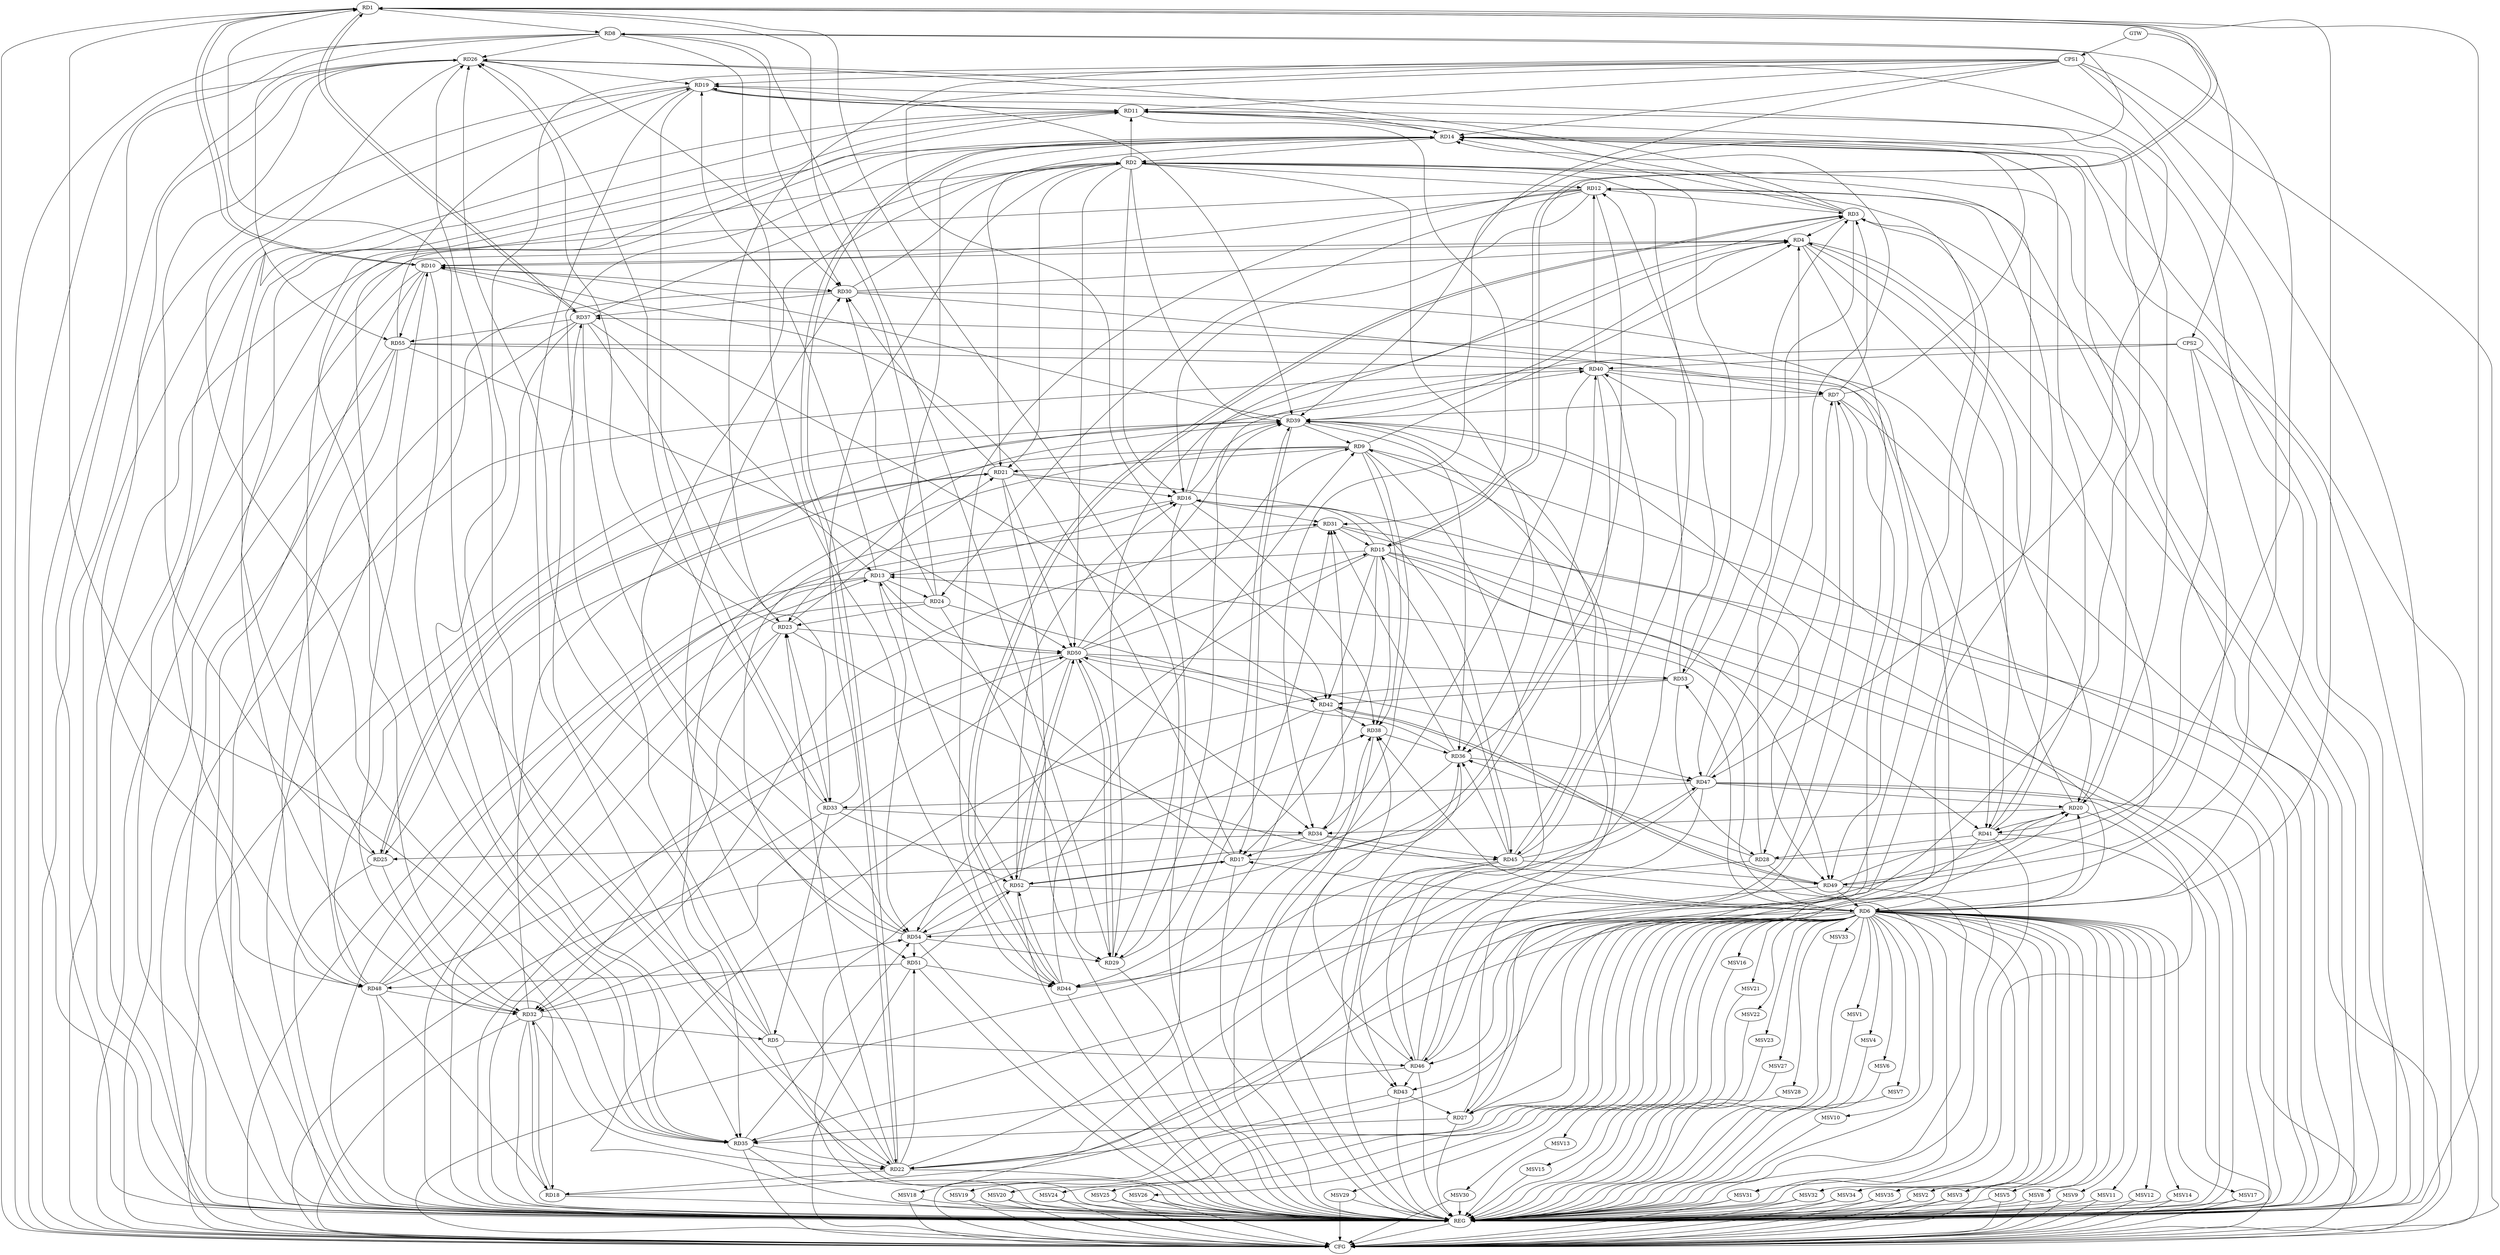 strict digraph G {
  RD1 [ label="RD1" ];
  RD2 [ label="RD2" ];
  RD3 [ label="RD3" ];
  RD4 [ label="RD4" ];
  RD5 [ label="RD5" ];
  RD6 [ label="RD6" ];
  RD7 [ label="RD7" ];
  RD8 [ label="RD8" ];
  RD9 [ label="RD9" ];
  RD10 [ label="RD10" ];
  RD11 [ label="RD11" ];
  RD12 [ label="RD12" ];
  RD13 [ label="RD13" ];
  RD14 [ label="RD14" ];
  RD15 [ label="RD15" ];
  RD16 [ label="RD16" ];
  RD17 [ label="RD17" ];
  RD18 [ label="RD18" ];
  RD19 [ label="RD19" ];
  RD20 [ label="RD20" ];
  RD21 [ label="RD21" ];
  RD22 [ label="RD22" ];
  RD23 [ label="RD23" ];
  RD24 [ label="RD24" ];
  RD25 [ label="RD25" ];
  RD26 [ label="RD26" ];
  RD27 [ label="RD27" ];
  RD28 [ label="RD28" ];
  RD29 [ label="RD29" ];
  RD30 [ label="RD30" ];
  RD31 [ label="RD31" ];
  RD32 [ label="RD32" ];
  RD33 [ label="RD33" ];
  RD34 [ label="RD34" ];
  RD35 [ label="RD35" ];
  RD36 [ label="RD36" ];
  RD37 [ label="RD37" ];
  RD38 [ label="RD38" ];
  RD39 [ label="RD39" ];
  RD40 [ label="RD40" ];
  RD41 [ label="RD41" ];
  RD42 [ label="RD42" ];
  RD43 [ label="RD43" ];
  RD44 [ label="RD44" ];
  RD45 [ label="RD45" ];
  RD46 [ label="RD46" ];
  RD47 [ label="RD47" ];
  RD48 [ label="RD48" ];
  RD49 [ label="RD49" ];
  RD50 [ label="RD50" ];
  RD51 [ label="RD51" ];
  RD52 [ label="RD52" ];
  RD53 [ label="RD53" ];
  RD54 [ label="RD54" ];
  RD55 [ label="RD55" ];
  CPS1 [ label="CPS1" ];
  CPS2 [ label="CPS2" ];
  GTW [ label="GTW" ];
  REG [ label="REG" ];
  CFG [ label="CFG" ];
  MSV1 [ label="MSV1" ];
  MSV2 [ label="MSV2" ];
  MSV3 [ label="MSV3" ];
  MSV4 [ label="MSV4" ];
  MSV5 [ label="MSV5" ];
  MSV6 [ label="MSV6" ];
  MSV7 [ label="MSV7" ];
  MSV8 [ label="MSV8" ];
  MSV9 [ label="MSV9" ];
  MSV10 [ label="MSV10" ];
  MSV11 [ label="MSV11" ];
  MSV12 [ label="MSV12" ];
  MSV13 [ label="MSV13" ];
  MSV14 [ label="MSV14" ];
  MSV15 [ label="MSV15" ];
  MSV16 [ label="MSV16" ];
  MSV17 [ label="MSV17" ];
  MSV18 [ label="MSV18" ];
  MSV19 [ label="MSV19" ];
  MSV20 [ label="MSV20" ];
  MSV21 [ label="MSV21" ];
  MSV22 [ label="MSV22" ];
  MSV23 [ label="MSV23" ];
  MSV24 [ label="MSV24" ];
  MSV25 [ label="MSV25" ];
  MSV26 [ label="MSV26" ];
  MSV27 [ label="MSV27" ];
  MSV28 [ label="MSV28" ];
  MSV29 [ label="MSV29" ];
  MSV30 [ label="MSV30" ];
  MSV31 [ label="MSV31" ];
  MSV32 [ label="MSV32" ];
  MSV33 [ label="MSV33" ];
  MSV34 [ label="MSV34" ];
  MSV35 [ label="MSV35" ];
  RD5 -> RD1;
  RD6 -> RD1;
  RD1 -> RD8;
  RD1 -> RD10;
  RD10 -> RD1;
  RD1 -> RD15;
  RD15 -> RD1;
  RD24 -> RD1;
  RD1 -> RD29;
  RD35 -> RD1;
  RD1 -> RD37;
  RD37 -> RD1;
  RD2 -> RD11;
  RD2 -> RD12;
  RD14 -> RD2;
  RD2 -> RD16;
  RD2 -> RD21;
  RD27 -> RD2;
  RD30 -> RD2;
  RD33 -> RD2;
  RD2 -> RD36;
  RD37 -> RD2;
  RD2 -> RD39;
  RD45 -> RD2;
  RD2 -> RD49;
  RD2 -> RD50;
  RD2 -> RD53;
  RD54 -> RD2;
  RD3 -> RD4;
  RD7 -> RD3;
  RD3 -> RD11;
  RD12 -> RD3;
  RD3 -> RD14;
  RD16 -> RD3;
  RD3 -> RD26;
  RD27 -> RD3;
  RD3 -> RD44;
  RD44 -> RD3;
  RD3 -> RD47;
  RD53 -> RD3;
  RD9 -> RD4;
  RD4 -> RD10;
  RD4 -> RD20;
  RD28 -> RD4;
  RD29 -> RD4;
  RD30 -> RD4;
  RD4 -> RD39;
  RD4 -> RD41;
  RD4 -> RD46;
  RD48 -> RD4;
  RD49 -> RD4;
  RD5 -> RD14;
  RD32 -> RD5;
  RD33 -> RD5;
  RD5 -> RD37;
  RD5 -> RD46;
  RD6 -> RD13;
  RD6 -> RD17;
  RD6 -> RD19;
  RD6 -> RD20;
  RD30 -> RD6;
  RD6 -> RD38;
  RD6 -> RD39;
  RD49 -> RD6;
  RD52 -> RD6;
  RD6 -> RD53;
  RD6 -> RD54;
  RD7 -> RD14;
  RD7 -> RD27;
  RD7 -> RD28;
  RD30 -> RD7;
  RD7 -> RD39;
  RD40 -> RD7;
  RD46 -> RD7;
  RD47 -> RD7;
  RD8 -> RD26;
  RD28 -> RD8;
  RD8 -> RD29;
  RD8 -> RD30;
  RD8 -> RD34;
  RD8 -> RD44;
  RD8 -> RD55;
  RD9 -> RD21;
  RD9 -> RD25;
  RD27 -> RD9;
  RD9 -> RD34;
  RD9 -> RD35;
  RD9 -> RD38;
  RD39 -> RD9;
  RD44 -> RD9;
  RD9 -> RD46;
  RD50 -> RD9;
  RD12 -> RD10;
  RD17 -> RD10;
  RD10 -> RD30;
  RD32 -> RD10;
  RD10 -> RD35;
  RD39 -> RD10;
  RD10 -> RD42;
  RD10 -> RD55;
  RD11 -> RD14;
  RD11 -> RD19;
  RD19 -> RD11;
  RD11 -> RD20;
  RD11 -> RD25;
  RD11 -> RD31;
  RD35 -> RD11;
  RD11 -> RD46;
  RD11 -> RD48;
  RD12 -> RD16;
  RD12 -> RD24;
  RD12 -> RD36;
  RD40 -> RD12;
  RD41 -> RD12;
  RD12 -> RD44;
  RD46 -> RD12;
  RD53 -> RD12;
  RD15 -> RD13;
  RD13 -> RD16;
  RD17 -> RD13;
  RD13 -> RD19;
  RD13 -> RD24;
  RD37 -> RD13;
  RD48 -> RD13;
  RD13 -> RD50;
  RD13 -> RD54;
  RD14 -> RD18;
  RD19 -> RD14;
  RD20 -> RD14;
  RD14 -> RD21;
  RD14 -> RD22;
  RD22 -> RD14;
  RD14 -> RD32;
  RD41 -> RD14;
  RD47 -> RD14;
  RD14 -> RD52;
  RD15 -> RD16;
  RD15 -> RD17;
  RD31 -> RD15;
  RD15 -> RD38;
  RD15 -> RD41;
  RD15 -> RD42;
  RD45 -> RD15;
  RD15 -> RD49;
  RD50 -> RD15;
  RD15 -> RD54;
  RD21 -> RD16;
  RD16 -> RD31;
  RD16 -> RD38;
  RD16 -> RD39;
  RD16 -> RD45;
  RD16 -> RD51;
  RD52 -> RD16;
  RD34 -> RD17;
  RD39 -> RD17;
  RD17 -> RD40;
  RD17 -> RD52;
  RD52 -> RD17;
  RD18 -> RD20;
  RD22 -> RD18;
  RD18 -> RD32;
  RD32 -> RD18;
  RD48 -> RD18;
  RD19 -> RD22;
  RD26 -> RD19;
  RD19 -> RD33;
  RD19 -> RD39;
  RD55 -> RD19;
  RD22 -> RD20;
  RD20 -> RD34;
  RD20 -> RD37;
  RD20 -> RD41;
  RD47 -> RD20;
  RD49 -> RD20;
  RD23 -> RD21;
  RD21 -> RD25;
  RD25 -> RD21;
  RD21 -> RD30;
  RD21 -> RD49;
  RD21 -> RD50;
  RD22 -> RD23;
  RD22 -> RD26;
  RD28 -> RD22;
  RD22 -> RD30;
  RD22 -> RD31;
  RD32 -> RD22;
  RD35 -> RD22;
  RD47 -> RD22;
  RD22 -> RD51;
  RD24 -> RD23;
  RD23 -> RD26;
  RD23 -> RD32;
  RD33 -> RD23;
  RD37 -> RD23;
  RD39 -> RD23;
  RD23 -> RD45;
  RD23 -> RD50;
  RD24 -> RD29;
  RD24 -> RD30;
  RD24 -> RD42;
  RD25 -> RD26;
  RD25 -> RD32;
  RD34 -> RD25;
  RD26 -> RD30;
  RD33 -> RD26;
  RD26 -> RD35;
  RD26 -> RD47;
  RD26 -> RD48;
  RD54 -> RD26;
  RD27 -> RD35;
  RD43 -> RD27;
  RD28 -> RD36;
  RD41 -> RD28;
  RD53 -> RD28;
  RD29 -> RD39;
  RD29 -> RD50;
  RD50 -> RD29;
  RD54 -> RD29;
  RD30 -> RD37;
  RD31 -> RD32;
  RD34 -> RD31;
  RD36 -> RD31;
  RD48 -> RD31;
  RD32 -> RD40;
  RD48 -> RD32;
  RD50 -> RD32;
  RD32 -> RD54;
  RD33 -> RD34;
  RD47 -> RD33;
  RD33 -> RD52;
  RD34 -> RD45;
  RD50 -> RD34;
  RD37 -> RD35;
  RD46 -> RD35;
  RD47 -> RD35;
  RD35 -> RD54;
  RD38 -> RD36;
  RD39 -> RD36;
  RD45 -> RD36;
  RD36 -> RD47;
  RD36 -> RD50;
  RD54 -> RD36;
  RD37 -> RD54;
  RD37 -> RD55;
  RD42 -> RD38;
  RD44 -> RD38;
  RD46 -> RD38;
  RD54 -> RD38;
  RD45 -> RD39;
  RD46 -> RD39;
  RD48 -> RD39;
  RD50 -> RD39;
  RD40 -> RD41;
  RD40 -> RD43;
  RD40 -> RD45;
  RD46 -> RD40;
  RD55 -> RD40;
  RD41 -> RD43;
  RD42 -> RD44;
  RD42 -> RD49;
  RD49 -> RD42;
  RD53 -> RD42;
  RD45 -> RD43;
  RD46 -> RD43;
  RD49 -> RD44;
  RD51 -> RD44;
  RD44 -> RD52;
  RD45 -> RD47;
  RD45 -> RD49;
  RD50 -> RD47;
  RD48 -> RD50;
  RD51 -> RD48;
  RD55 -> RD48;
  RD55 -> RD49;
  RD50 -> RD52;
  RD52 -> RD50;
  RD50 -> RD53;
  RD55 -> RD50;
  RD51 -> RD52;
  RD54 -> RD51;
  RD52 -> RD54;
  CPS1 -> RD19;
  CPS1 -> RD14;
  CPS1 -> RD35;
  CPS1 -> RD33;
  CPS1 -> RD42;
  CPS1 -> RD39;
  CPS1 -> RD11;
  CPS1 -> RD27;
  CPS2 -> RD41;
  CPS2 -> RD40;
  CPS2 -> RD29;
  GTW -> CPS1;
  GTW -> CPS2;
  RD1 -> REG;
  RD2 -> REG;
  RD3 -> REG;
  RD4 -> REG;
  RD5 -> REG;
  RD6 -> REG;
  RD7 -> REG;
  RD8 -> REG;
  RD9 -> REG;
  RD10 -> REG;
  RD11 -> REG;
  RD12 -> REG;
  RD13 -> REG;
  RD14 -> REG;
  RD15 -> REG;
  RD16 -> REG;
  RD17 -> REG;
  RD18 -> REG;
  RD19 -> REG;
  RD20 -> REG;
  RD21 -> REG;
  RD22 -> REG;
  RD23 -> REG;
  RD24 -> REG;
  RD25 -> REG;
  RD26 -> REG;
  RD27 -> REG;
  RD28 -> REG;
  RD29 -> REG;
  RD30 -> REG;
  RD31 -> REG;
  RD32 -> REG;
  RD33 -> REG;
  RD34 -> REG;
  RD35 -> REG;
  RD36 -> REG;
  RD37 -> REG;
  RD38 -> REG;
  RD39 -> REG;
  RD40 -> REG;
  RD41 -> REG;
  RD42 -> REG;
  RD43 -> REG;
  RD44 -> REG;
  RD45 -> REG;
  RD46 -> REG;
  RD47 -> REG;
  RD48 -> REG;
  RD49 -> REG;
  RD50 -> REG;
  RD51 -> REG;
  RD52 -> REG;
  RD53 -> REG;
  RD54 -> REG;
  RD55 -> REG;
  CPS1 -> REG;
  CPS2 -> REG;
  RD1 -> CFG;
  RD51 -> CFG;
  CPS2 -> CFG;
  RD47 -> CFG;
  RD32 -> CFG;
  RD35 -> CFG;
  RD39 -> CFG;
  RD40 -> CFG;
  RD31 -> CFG;
  RD12 -> CFG;
  RD6 -> CFG;
  RD13 -> CFG;
  RD36 -> CFG;
  RD8 -> CFG;
  RD55 -> CFG;
  RD45 -> CFG;
  RD14 -> CFG;
  CPS1 -> CFG;
  RD19 -> CFG;
  RD26 -> CFG;
  RD10 -> CFG;
  RD43 -> CFG;
  RD41 -> CFG;
  REG -> CFG;
  RD6 -> MSV1;
  MSV1 -> REG;
  RD6 -> MSV2;
  RD6 -> MSV3;
  RD6 -> MSV4;
  RD6 -> MSV5;
  MSV2 -> REG;
  MSV2 -> CFG;
  MSV3 -> REG;
  MSV3 -> CFG;
  MSV4 -> REG;
  MSV5 -> REG;
  MSV5 -> CFG;
  RD6 -> MSV6;
  RD6 -> MSV7;
  RD6 -> MSV8;
  MSV6 -> REG;
  MSV7 -> REG;
  MSV8 -> REG;
  MSV8 -> CFG;
  RD6 -> MSV9;
  MSV9 -> REG;
  MSV9 -> CFG;
  RD6 -> MSV10;
  RD6 -> MSV11;
  MSV10 -> REG;
  MSV11 -> REG;
  MSV11 -> CFG;
  RD6 -> MSV12;
  RD6 -> MSV13;
  RD6 -> MSV14;
  RD6 -> MSV15;
  RD6 -> MSV16;
  RD6 -> MSV17;
  RD6 -> MSV18;
  RD6 -> MSV19;
  MSV12 -> REG;
  MSV12 -> CFG;
  MSV13 -> REG;
  MSV14 -> REG;
  MSV14 -> CFG;
  MSV15 -> REG;
  MSV16 -> REG;
  MSV17 -> REG;
  MSV17 -> CFG;
  MSV18 -> REG;
  MSV18 -> CFG;
  MSV19 -> REG;
  MSV19 -> CFG;
  RD6 -> MSV20;
  MSV20 -> REG;
  MSV20 -> CFG;
  RD6 -> MSV21;
  RD6 -> MSV22;
  RD6 -> MSV23;
  RD6 -> MSV24;
  RD6 -> MSV25;
  RD6 -> MSV26;
  RD6 -> MSV27;
  MSV21 -> REG;
  MSV22 -> REG;
  MSV23 -> REG;
  MSV24 -> REG;
  MSV24 -> CFG;
  MSV25 -> REG;
  MSV25 -> CFG;
  MSV26 -> REG;
  MSV26 -> CFG;
  MSV27 -> REG;
  RD6 -> MSV28;
  RD6 -> MSV29;
  RD6 -> MSV30;
  MSV28 -> REG;
  MSV29 -> REG;
  MSV29 -> CFG;
  MSV30 -> REG;
  MSV30 -> CFG;
  RD6 -> MSV31;
  MSV31 -> REG;
  MSV31 -> CFG;
  RD6 -> MSV32;
  MSV32 -> REG;
  MSV32 -> CFG;
  RD6 -> MSV33;
  RD6 -> MSV34;
  MSV33 -> REG;
  MSV34 -> REG;
  MSV34 -> CFG;
  RD6 -> MSV35;
  MSV35 -> REG;
  MSV35 -> CFG;
}
